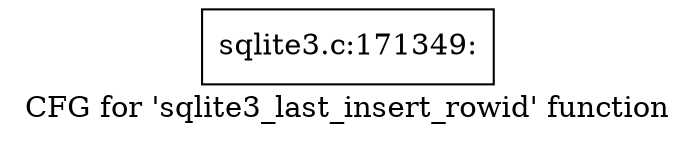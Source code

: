 digraph "CFG for 'sqlite3_last_insert_rowid' function" {
	label="CFG for 'sqlite3_last_insert_rowid' function";

	Node0x55c0f69d5260 [shape=record,label="{sqlite3.c:171349:}"];
}
